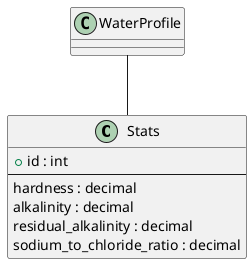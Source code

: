 @startuml
class "Stats" as Stats {
    + id : int
    --
    hardness : decimal /' EngUnit: ppm, Hardness '/
    alkalinity : decimal /' EngUnit: ppm, Alkalinity '/
    residual_alkalinity : decimal /' EngUnit: ppm, Residual Alkalinity '/
    sodium_to_chloride_ratio : decimal /' EngUnit: ppm, Sodium to Chloride Ratio '/ 
}

WaterProfile -- Stats
@enduml